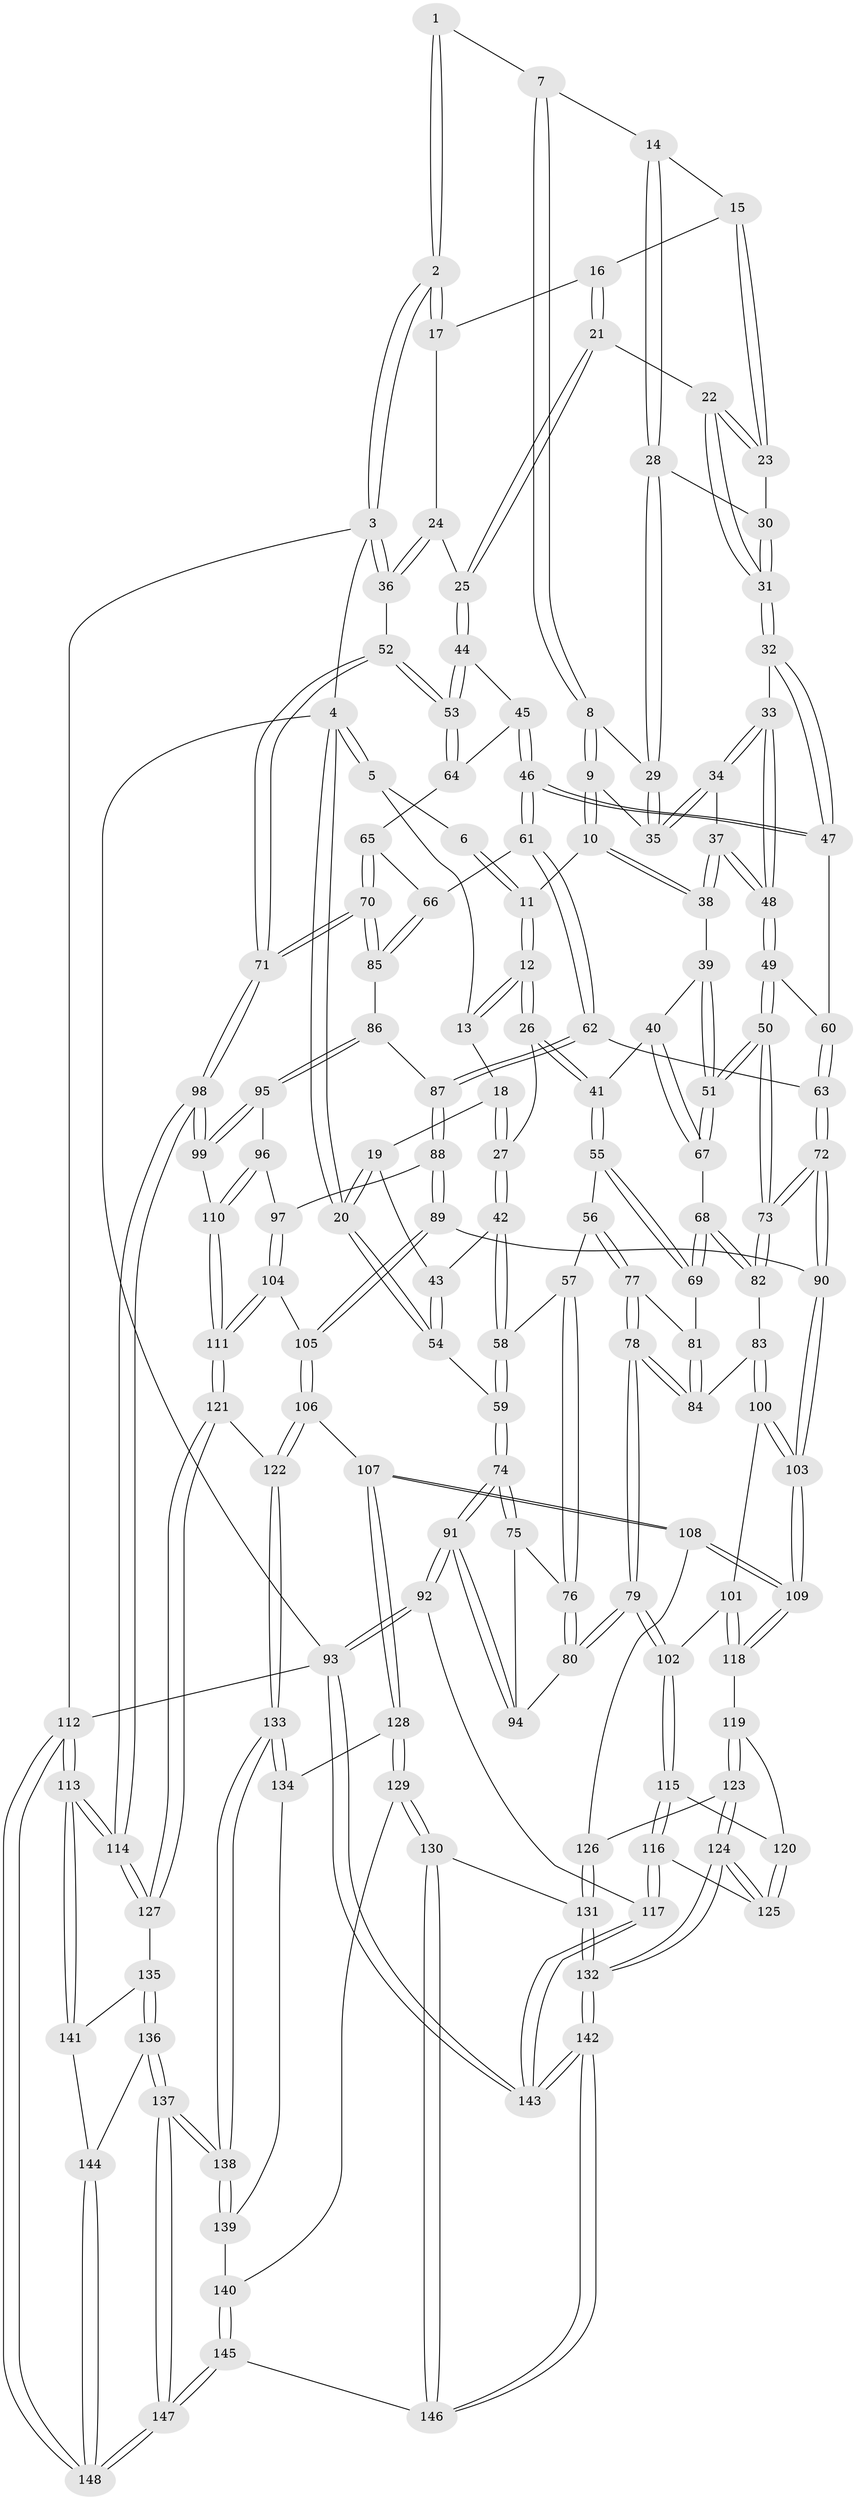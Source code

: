 // coarse degree distribution, {4: 0.22330097087378642, 5: 0.5145631067961165, 3: 0.1553398058252427, 6: 0.0970873786407767, 7: 0.009708737864077669}
// Generated by graph-tools (version 1.1) at 2025/04/03/04/25 22:04:47]
// undirected, 148 vertices, 367 edges
graph export_dot {
graph [start="1"]
  node [color=gray90,style=filled];
  1 [pos="+0.6036766824976322+0"];
  2 [pos="+1+0"];
  3 [pos="+1+0"];
  4 [pos="+0+0"];
  5 [pos="+0.12273417638963227+0"];
  6 [pos="+0.5770198995174577+0"];
  7 [pos="+0.6162250706964766+0"];
  8 [pos="+0.4620485667015546+0.13708817624203964"];
  9 [pos="+0.4397391914573011+0.16288554072183983"];
  10 [pos="+0.4348900062691622+0.16702198774848895"];
  11 [pos="+0.3513569217973467+0.14918651679381836"];
  12 [pos="+0.3304013331623559+0.15041615083045073"];
  13 [pos="+0.1739100446108862+0"];
  14 [pos="+0.6608774132686055+0.0192901366078823"];
  15 [pos="+0.7699172651489182+0.06243937409068219"];
  16 [pos="+0.8576501597150807+0.09013242438510889"];
  17 [pos="+0.9963370278197142+0.002573440788086915"];
  18 [pos="+0.13477635073346117+0.09117411577722441"];
  19 [pos="+0.07560961761011874+0.19257210153341586"];
  20 [pos="+0+0"];
  21 [pos="+0.8560180846003577+0.1945919735641105"];
  22 [pos="+0.8461835087430644+0.19733779842482352"];
  23 [pos="+0.8000655457311945+0.1749139396352171"];
  24 [pos="+0.944137817664742+0.1862235603451709"];
  25 [pos="+0.887937228028448+0.21505132800273072"];
  26 [pos="+0.27988714669427517+0.25803907101391665"];
  27 [pos="+0.2232666038961661+0.25799752083784466"];
  28 [pos="+0.6592338093123102+0.06802248047260304"];
  29 [pos="+0.6144632048875799+0.15025077623099697"];
  30 [pos="+0.7109612048332741+0.14875711425739577"];
  31 [pos="+0.7393554192212329+0.2835117662746263"];
  32 [pos="+0.7266338074967875+0.3184373513362664"];
  33 [pos="+0.6343564703513651+0.26460918313253623"];
  34 [pos="+0.5972895615297958+0.20876960288333155"];
  35 [pos="+0.6078556709733376+0.16576965907845553"];
  36 [pos="+1+0.3071120896842175"];
  37 [pos="+0.5191674282377791+0.24305232611663014"];
  38 [pos="+0.46098774498276796+0.21068940150250556"];
  39 [pos="+0.44376910086218735+0.2475058618467513"];
  40 [pos="+0.34863381612331984+0.3492757070123846"];
  41 [pos="+0.318644896559129+0.33188557503607596"];
  42 [pos="+0.12969235480093871+0.2887670211806463"];
  43 [pos="+0.0676286836938723+0.2286523543478286"];
  44 [pos="+0.9101379751090983+0.2917633313553806"];
  45 [pos="+0.7967435203759928+0.3608801327090019"];
  46 [pos="+0.7685142335785186+0.36170686003944724"];
  47 [pos="+0.727032274239843+0.32013120700145586"];
  48 [pos="+0.5209720685521675+0.36621117260757746"];
  49 [pos="+0.5129202651757422+0.3943259862695969"];
  50 [pos="+0.4913774605748494+0.41989873366462127"];
  51 [pos="+0.49020058187264887+0.41918986917135953"];
  52 [pos="+1+0.4236808677386337"];
  53 [pos="+1+0.3690963000500118"];
  54 [pos="+0+0.28301226823876785"];
  55 [pos="+0.2477555165185295+0.3994724797743639"];
  56 [pos="+0.13333864229590245+0.43053101149340917"];
  57 [pos="+0.1116614626762441+0.41751948225446844"];
  58 [pos="+0.11962126107576454+0.3330191004485812"];
  59 [pos="+0+0.3041090672721451"];
  60 [pos="+0.6616767824060998+0.3639723010235596"];
  61 [pos="+0.7564324697783638+0.45426736706938525"];
  62 [pos="+0.6883312019998509+0.5129081704174455"];
  63 [pos="+0.6437928681249113+0.5062753202916225"];
  64 [pos="+0.8535838842643554+0.39986969201102446"];
  65 [pos="+0.8717496777728829+0.43748063305744483"];
  66 [pos="+0.8313827064152295+0.5109803309035671"];
  67 [pos="+0.35329518148724864+0.35390091772245924"];
  68 [pos="+0.31240184604105686+0.49735504714471607"];
  69 [pos="+0.2743539734126515+0.4901807901683001"];
  70 [pos="+1+0.5265002265668998"];
  71 [pos="+1+0.5306279461180239"];
  72 [pos="+0.5158667614471883+0.5242133653102993"];
  73 [pos="+0.505828082263305+0.512948218761377"];
  74 [pos="+0+0.4496831159245897"];
  75 [pos="+0+0.4639636376294276"];
  76 [pos="+0.006484013283431595+0.4559946223901157"];
  77 [pos="+0.1635956884331059+0.4870200191575766"];
  78 [pos="+0.16630737098345832+0.5922886724014155"];
  79 [pos="+0.1469566853877172+0.6435171163693322"];
  80 [pos="+0.14577529953484203+0.6428413027938478"];
  81 [pos="+0.2614743436500431+0.4960860358702228"];
  82 [pos="+0.3585453997868556+0.5490974068420327"];
  83 [pos="+0.33286147711668385+0.5875623251843731"];
  84 [pos="+0.24341354391473255+0.558150673015151"];
  85 [pos="+0.8503354754227673+0.5428903470775279"];
  86 [pos="+0.8362069916009301+0.5648504822114776"];
  87 [pos="+0.7138010641287346+0.5654688853070349"];
  88 [pos="+0.7129949930484021+0.605867665737186"];
  89 [pos="+0.6679527158148311+0.6474734691838541"];
  90 [pos="+0.5215490203953838+0.5682911376089231"];
  91 [pos="+0+0.7851252251932989"];
  92 [pos="+0+0.8341406382121591"];
  93 [pos="+0+1"];
  94 [pos="+0.04976326694273422+0.6171345672581765"];
  95 [pos="+0.8352722238909861+0.5717907605572299"];
  96 [pos="+0.8080459550436683+0.6451970527671635"];
  97 [pos="+0.7563767907426704+0.6371803532756615"];
  98 [pos="+1+0.5686653478919647"];
  99 [pos="+0.9315224901993221+0.6800454750155273"];
  100 [pos="+0.3268454193921075+0.6116802885765503"];
  101 [pos="+0.29387858044156934+0.6798311132522737"];
  102 [pos="+0.14840894337728347+0.6482038135466608"];
  103 [pos="+0.49995605799935416+0.6833867202020469"];
  104 [pos="+0.7230815260892022+0.7132921818674376"];
  105 [pos="+0.6678883291071889+0.7130723090017832"];
  106 [pos="+0.6131845185976285+0.7744909008051203"];
  107 [pos="+0.5341058109428017+0.7597755750525135"];
  108 [pos="+0.5016435912920937+0.7246423165544138"];
  109 [pos="+0.4981868801981573+0.716093113830798"];
  110 [pos="+0.8500059144377918+0.7329327797466304"];
  111 [pos="+0.836083261962905+0.7679051330747036"];
  112 [pos="+1+1"];
  113 [pos="+1+1"];
  114 [pos="+1+0.8091414878196495"];
  115 [pos="+0.08711007377352545+0.7884437807452154"];
  116 [pos="+0.07468435198259618+0.8080264791176869"];
  117 [pos="+0.03869295436196738+0.8196883650487373"];
  118 [pos="+0.3056290122027673+0.7008744745126992"];
  119 [pos="+0.30110361588322265+0.7502973434641037"];
  120 [pos="+0.2743390993836078+0.7601356145031737"];
  121 [pos="+0.8363133218493491+0.7929668311458918"];
  122 [pos="+0.6472457895101519+0.8174566777702518"];
  123 [pos="+0.3119117855945709+0.7837407630832457"];
  124 [pos="+0.2676835888215318+0.9484530992707356"];
  125 [pos="+0.1642826964783746+0.8652477811548709"];
  126 [pos="+0.3958465376540654+0.8048275642632519"];
  127 [pos="+0.8380798288023578+0.7970240643751649"];
  128 [pos="+0.505845282521364+0.8503953251600634"];
  129 [pos="+0.4857385666353717+0.8906174463856802"];
  130 [pos="+0.4594513626437716+0.9019487224946308"];
  131 [pos="+0.4016576474047357+0.9198058041510337"];
  132 [pos="+0.2976235467962374+1"];
  133 [pos="+0.6556221111243448+0.8751052041377562"];
  134 [pos="+0.5767696105590423+0.8910348655592226"];
  135 [pos="+0.8395060157729851+0.8221231751241543"];
  136 [pos="+0.7442747432521211+0.978377285362683"];
  137 [pos="+0.7081720026607934+1"];
  138 [pos="+0.6933041769795086+0.9861080897743295"];
  139 [pos="+0.5609908864798827+0.9255344593079632"];
  140 [pos="+0.5171378098222984+0.9218679805211747"];
  141 [pos="+0.9241148092340269+0.9053469774324769"];
  142 [pos="+0.28505460865248977+1"];
  143 [pos="+0.18485023973292372+1"];
  144 [pos="+0.8842939015093735+0.9626194755996631"];
  145 [pos="+0.5836061289032006+1"];
  146 [pos="+0.5818354500127197+1"];
  147 [pos="+0.6755657052165471+1"];
  148 [pos="+1+1"];
  1 -- 2;
  1 -- 2;
  1 -- 7;
  2 -- 3;
  2 -- 3;
  2 -- 17;
  2 -- 17;
  3 -- 4;
  3 -- 36;
  3 -- 36;
  3 -- 112;
  4 -- 5;
  4 -- 5;
  4 -- 20;
  4 -- 20;
  4 -- 93;
  5 -- 6;
  5 -- 13;
  6 -- 11;
  6 -- 11;
  7 -- 8;
  7 -- 8;
  7 -- 14;
  8 -- 9;
  8 -- 9;
  8 -- 29;
  9 -- 10;
  9 -- 10;
  9 -- 35;
  10 -- 11;
  10 -- 38;
  10 -- 38;
  11 -- 12;
  11 -- 12;
  12 -- 13;
  12 -- 13;
  12 -- 26;
  12 -- 26;
  13 -- 18;
  14 -- 15;
  14 -- 28;
  14 -- 28;
  15 -- 16;
  15 -- 23;
  15 -- 23;
  16 -- 17;
  16 -- 21;
  16 -- 21;
  17 -- 24;
  18 -- 19;
  18 -- 27;
  18 -- 27;
  19 -- 20;
  19 -- 20;
  19 -- 43;
  20 -- 54;
  20 -- 54;
  21 -- 22;
  21 -- 25;
  21 -- 25;
  22 -- 23;
  22 -- 23;
  22 -- 31;
  22 -- 31;
  23 -- 30;
  24 -- 25;
  24 -- 36;
  24 -- 36;
  25 -- 44;
  25 -- 44;
  26 -- 27;
  26 -- 41;
  26 -- 41;
  27 -- 42;
  27 -- 42;
  28 -- 29;
  28 -- 29;
  28 -- 30;
  29 -- 35;
  29 -- 35;
  30 -- 31;
  30 -- 31;
  31 -- 32;
  31 -- 32;
  32 -- 33;
  32 -- 47;
  32 -- 47;
  33 -- 34;
  33 -- 34;
  33 -- 48;
  33 -- 48;
  34 -- 35;
  34 -- 35;
  34 -- 37;
  36 -- 52;
  37 -- 38;
  37 -- 38;
  37 -- 48;
  37 -- 48;
  38 -- 39;
  39 -- 40;
  39 -- 51;
  39 -- 51;
  40 -- 41;
  40 -- 67;
  40 -- 67;
  41 -- 55;
  41 -- 55;
  42 -- 43;
  42 -- 58;
  42 -- 58;
  43 -- 54;
  43 -- 54;
  44 -- 45;
  44 -- 53;
  44 -- 53;
  45 -- 46;
  45 -- 46;
  45 -- 64;
  46 -- 47;
  46 -- 47;
  46 -- 61;
  46 -- 61;
  47 -- 60;
  48 -- 49;
  48 -- 49;
  49 -- 50;
  49 -- 50;
  49 -- 60;
  50 -- 51;
  50 -- 51;
  50 -- 73;
  50 -- 73;
  51 -- 67;
  51 -- 67;
  52 -- 53;
  52 -- 53;
  52 -- 71;
  52 -- 71;
  53 -- 64;
  53 -- 64;
  54 -- 59;
  55 -- 56;
  55 -- 69;
  55 -- 69;
  56 -- 57;
  56 -- 77;
  56 -- 77;
  57 -- 58;
  57 -- 76;
  57 -- 76;
  58 -- 59;
  58 -- 59;
  59 -- 74;
  59 -- 74;
  60 -- 63;
  60 -- 63;
  61 -- 62;
  61 -- 62;
  61 -- 66;
  62 -- 63;
  62 -- 87;
  62 -- 87;
  63 -- 72;
  63 -- 72;
  64 -- 65;
  65 -- 66;
  65 -- 70;
  65 -- 70;
  66 -- 85;
  66 -- 85;
  67 -- 68;
  68 -- 69;
  68 -- 69;
  68 -- 82;
  68 -- 82;
  69 -- 81;
  70 -- 71;
  70 -- 71;
  70 -- 85;
  70 -- 85;
  71 -- 98;
  71 -- 98;
  72 -- 73;
  72 -- 73;
  72 -- 90;
  72 -- 90;
  73 -- 82;
  73 -- 82;
  74 -- 75;
  74 -- 75;
  74 -- 91;
  74 -- 91;
  75 -- 76;
  75 -- 94;
  76 -- 80;
  76 -- 80;
  77 -- 78;
  77 -- 78;
  77 -- 81;
  78 -- 79;
  78 -- 79;
  78 -- 84;
  78 -- 84;
  79 -- 80;
  79 -- 80;
  79 -- 102;
  79 -- 102;
  80 -- 94;
  81 -- 84;
  81 -- 84;
  82 -- 83;
  83 -- 84;
  83 -- 100;
  83 -- 100;
  85 -- 86;
  86 -- 87;
  86 -- 95;
  86 -- 95;
  87 -- 88;
  87 -- 88;
  88 -- 89;
  88 -- 89;
  88 -- 97;
  89 -- 90;
  89 -- 105;
  89 -- 105;
  90 -- 103;
  90 -- 103;
  91 -- 92;
  91 -- 92;
  91 -- 94;
  91 -- 94;
  92 -- 93;
  92 -- 93;
  92 -- 117;
  93 -- 143;
  93 -- 143;
  93 -- 112;
  95 -- 96;
  95 -- 99;
  95 -- 99;
  96 -- 97;
  96 -- 110;
  96 -- 110;
  97 -- 104;
  97 -- 104;
  98 -- 99;
  98 -- 99;
  98 -- 114;
  98 -- 114;
  99 -- 110;
  100 -- 101;
  100 -- 103;
  100 -- 103;
  101 -- 102;
  101 -- 118;
  101 -- 118;
  102 -- 115;
  102 -- 115;
  103 -- 109;
  103 -- 109;
  104 -- 105;
  104 -- 111;
  104 -- 111;
  105 -- 106;
  105 -- 106;
  106 -- 107;
  106 -- 122;
  106 -- 122;
  107 -- 108;
  107 -- 108;
  107 -- 128;
  107 -- 128;
  108 -- 109;
  108 -- 109;
  108 -- 126;
  109 -- 118;
  109 -- 118;
  110 -- 111;
  110 -- 111;
  111 -- 121;
  111 -- 121;
  112 -- 113;
  112 -- 113;
  112 -- 148;
  112 -- 148;
  113 -- 114;
  113 -- 114;
  113 -- 141;
  113 -- 141;
  114 -- 127;
  114 -- 127;
  115 -- 116;
  115 -- 116;
  115 -- 120;
  116 -- 117;
  116 -- 117;
  116 -- 125;
  117 -- 143;
  117 -- 143;
  118 -- 119;
  119 -- 120;
  119 -- 123;
  119 -- 123;
  120 -- 125;
  120 -- 125;
  121 -- 122;
  121 -- 127;
  121 -- 127;
  122 -- 133;
  122 -- 133;
  123 -- 124;
  123 -- 124;
  123 -- 126;
  124 -- 125;
  124 -- 125;
  124 -- 132;
  124 -- 132;
  126 -- 131;
  126 -- 131;
  127 -- 135;
  128 -- 129;
  128 -- 129;
  128 -- 134;
  129 -- 130;
  129 -- 130;
  129 -- 140;
  130 -- 131;
  130 -- 146;
  130 -- 146;
  131 -- 132;
  131 -- 132;
  132 -- 142;
  132 -- 142;
  133 -- 134;
  133 -- 134;
  133 -- 138;
  133 -- 138;
  134 -- 139;
  135 -- 136;
  135 -- 136;
  135 -- 141;
  136 -- 137;
  136 -- 137;
  136 -- 144;
  137 -- 138;
  137 -- 138;
  137 -- 147;
  137 -- 147;
  138 -- 139;
  138 -- 139;
  139 -- 140;
  140 -- 145;
  140 -- 145;
  141 -- 144;
  142 -- 143;
  142 -- 143;
  142 -- 146;
  142 -- 146;
  144 -- 148;
  144 -- 148;
  145 -- 146;
  145 -- 147;
  145 -- 147;
  147 -- 148;
  147 -- 148;
}

